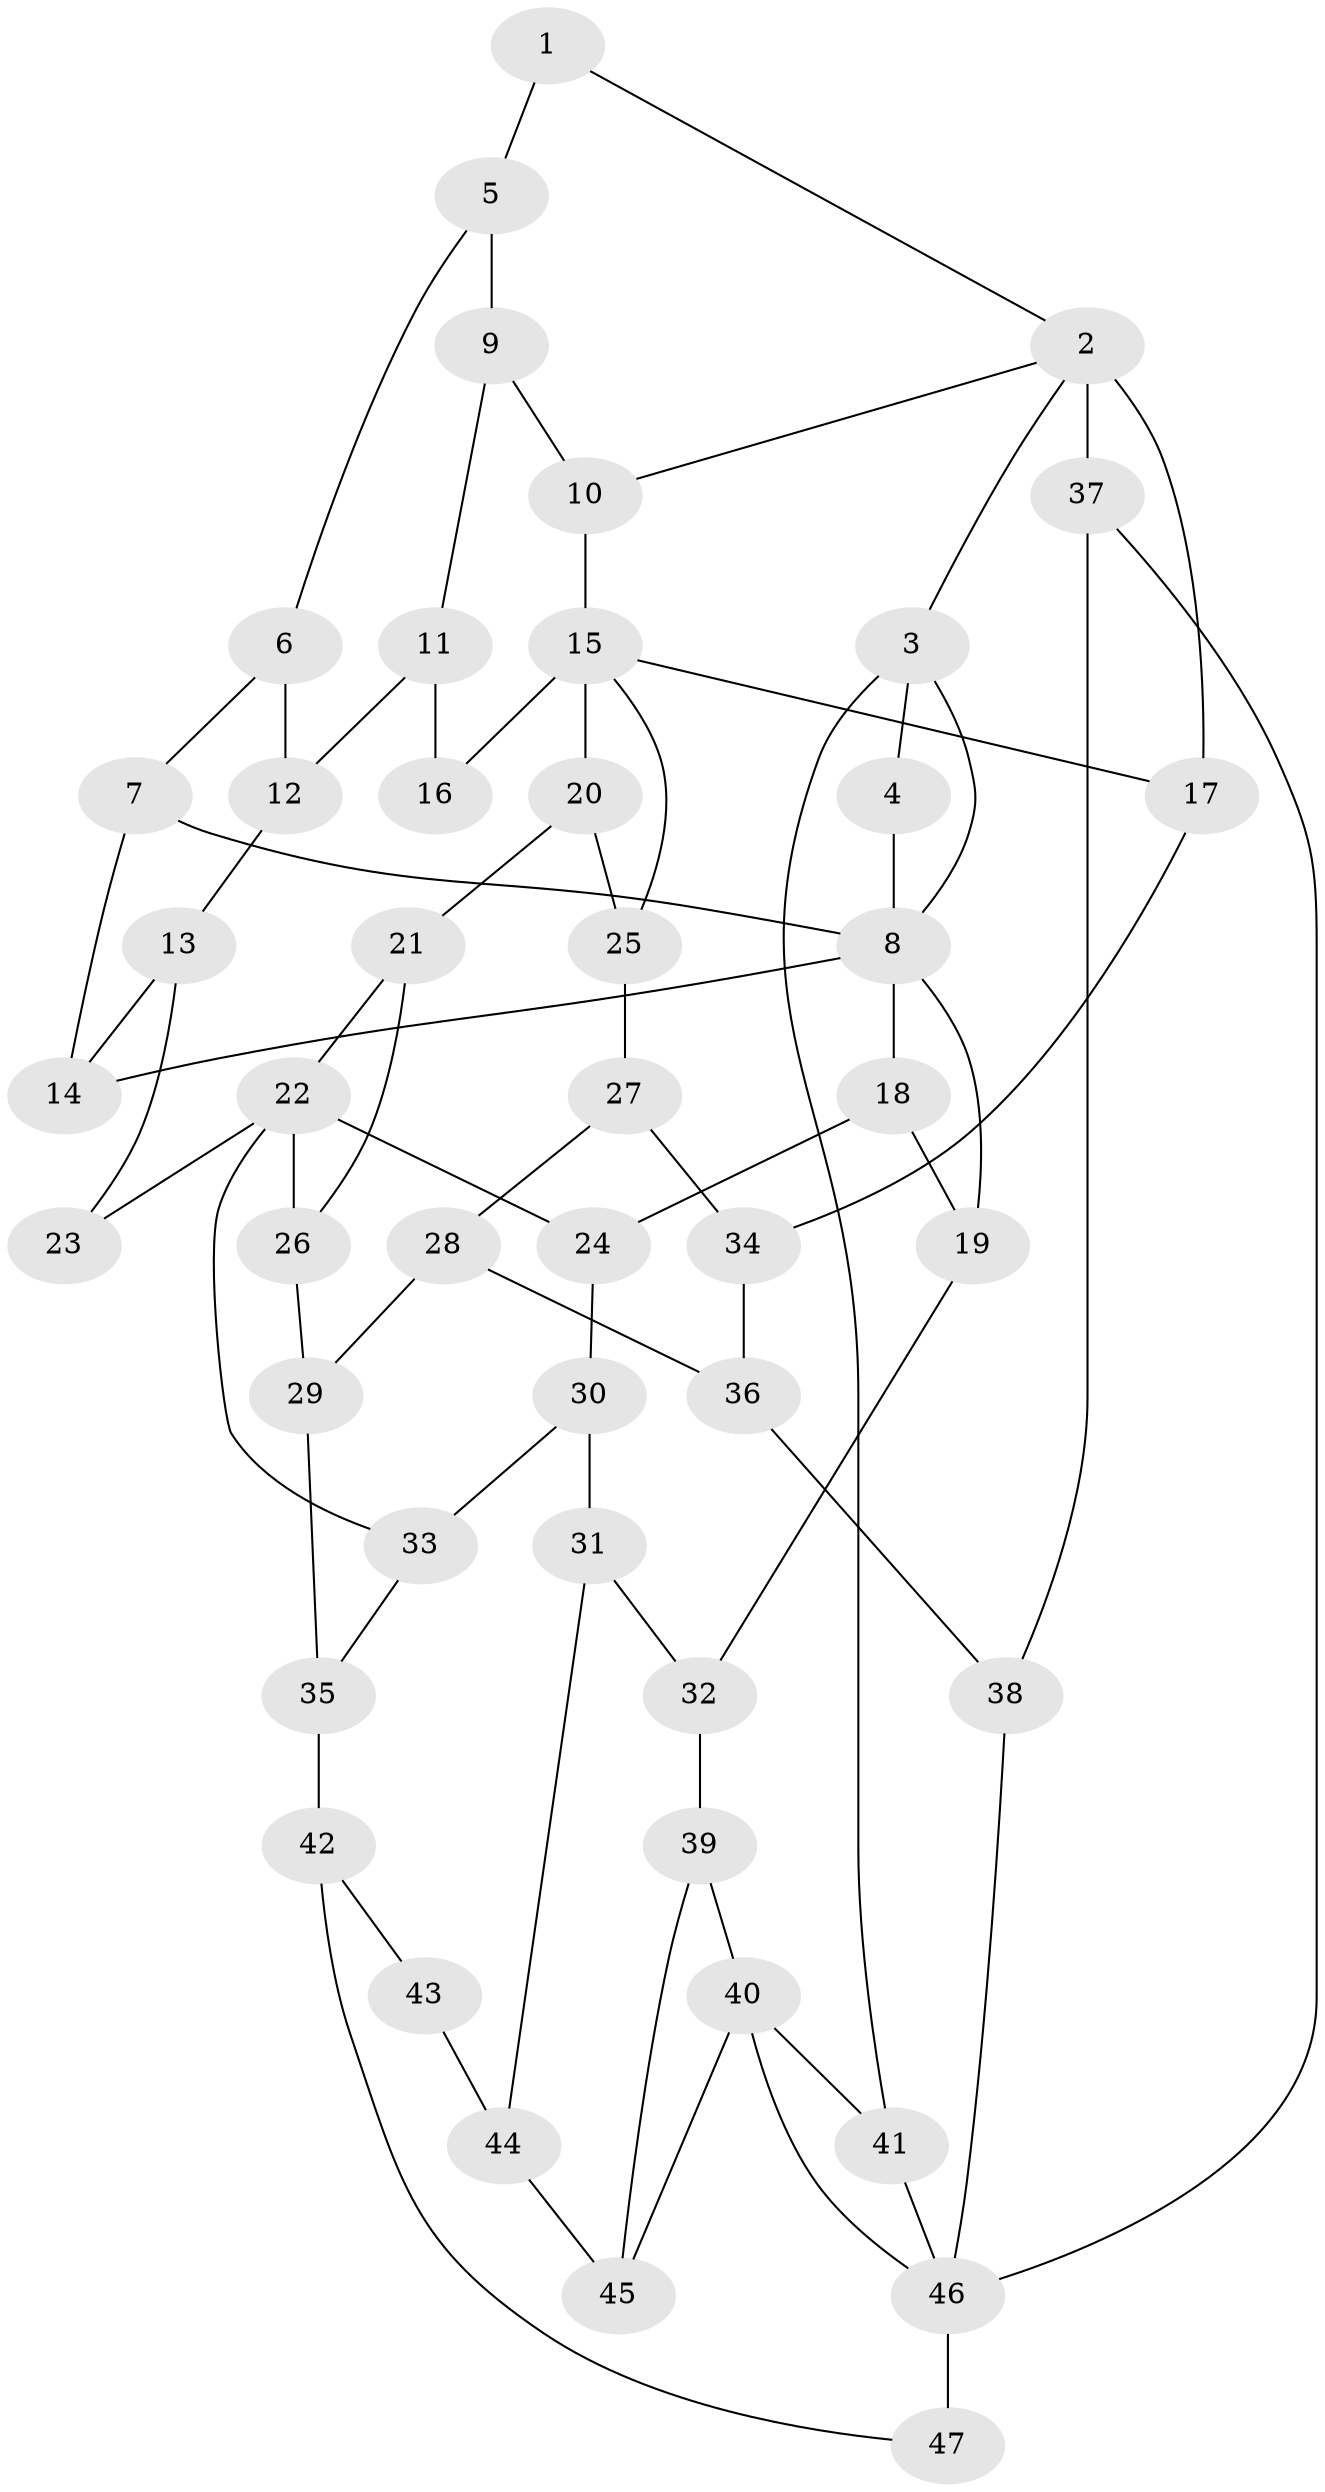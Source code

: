 // original degree distribution, {3: 0.04477611940298507, 6: 0.26865671641791045, 4: 0.2835820895522388, 5: 0.40298507462686567}
// Generated by graph-tools (version 1.1) at 2025/54/03/04/25 22:54:20]
// undirected, 47 vertices, 74 edges
graph export_dot {
  node [color=gray90,style=filled];
  1;
  2;
  3;
  4;
  5;
  6;
  7;
  8;
  9;
  10;
  11;
  12;
  13;
  14;
  15;
  16;
  17;
  18;
  19;
  20;
  21;
  22;
  23;
  24;
  25;
  26;
  27;
  28;
  29;
  30;
  31;
  32;
  33;
  34;
  35;
  36;
  37;
  38;
  39;
  40;
  41;
  42;
  43;
  44;
  45;
  46;
  47;
  1 -- 2 [weight=1.0];
  1 -- 5 [weight=1.0];
  2 -- 3 [weight=1.0];
  2 -- 10 [weight=1.0];
  2 -- 17 [weight=2.0];
  2 -- 37 [weight=2.0];
  3 -- 4 [weight=1.0];
  3 -- 8 [weight=1.0];
  3 -- 41 [weight=1.0];
  4 -- 8 [weight=1.0];
  5 -- 6 [weight=1.0];
  5 -- 9 [weight=1.0];
  6 -- 7 [weight=1.0];
  6 -- 12 [weight=1.0];
  7 -- 8 [weight=1.0];
  7 -- 14 [weight=1.0];
  8 -- 14 [weight=1.0];
  8 -- 18 [weight=1.0];
  8 -- 19 [weight=1.0];
  9 -- 10 [weight=1.0];
  9 -- 11 [weight=1.0];
  10 -- 15 [weight=1.0];
  11 -- 12 [weight=1.0];
  11 -- 16 [weight=1.0];
  12 -- 13 [weight=1.0];
  13 -- 14 [weight=1.0];
  13 -- 23 [weight=1.0];
  15 -- 16 [weight=2.0];
  15 -- 17 [weight=1.0];
  15 -- 20 [weight=1.0];
  15 -- 25 [weight=1.0];
  17 -- 34 [weight=1.0];
  18 -- 19 [weight=1.0];
  18 -- 24 [weight=1.0];
  19 -- 32 [weight=1.0];
  20 -- 21 [weight=1.0];
  20 -- 25 [weight=1.0];
  21 -- 22 [weight=1.0];
  21 -- 26 [weight=1.0];
  22 -- 23 [weight=2.0];
  22 -- 24 [weight=1.0];
  22 -- 26 [weight=1.0];
  22 -- 33 [weight=1.0];
  24 -- 30 [weight=1.0];
  25 -- 27 [weight=1.0];
  26 -- 29 [weight=1.0];
  27 -- 28 [weight=1.0];
  27 -- 34 [weight=1.0];
  28 -- 29 [weight=1.0];
  28 -- 36 [weight=1.0];
  29 -- 35 [weight=1.0];
  30 -- 31 [weight=1.0];
  30 -- 33 [weight=1.0];
  31 -- 32 [weight=1.0];
  31 -- 44 [weight=1.0];
  32 -- 39 [weight=1.0];
  33 -- 35 [weight=1.0];
  34 -- 36 [weight=1.0];
  35 -- 42 [weight=1.0];
  36 -- 38 [weight=1.0];
  37 -- 38 [weight=1.0];
  37 -- 46 [weight=1.0];
  38 -- 46 [weight=2.0];
  39 -- 40 [weight=1.0];
  39 -- 45 [weight=1.0];
  40 -- 41 [weight=2.0];
  40 -- 45 [weight=1.0];
  40 -- 46 [weight=1.0];
  41 -- 46 [weight=1.0];
  42 -- 43 [weight=1.0];
  42 -- 47 [weight=1.0];
  43 -- 44 [weight=1.0];
  44 -- 45 [weight=1.0];
  46 -- 47 [weight=2.0];
}
